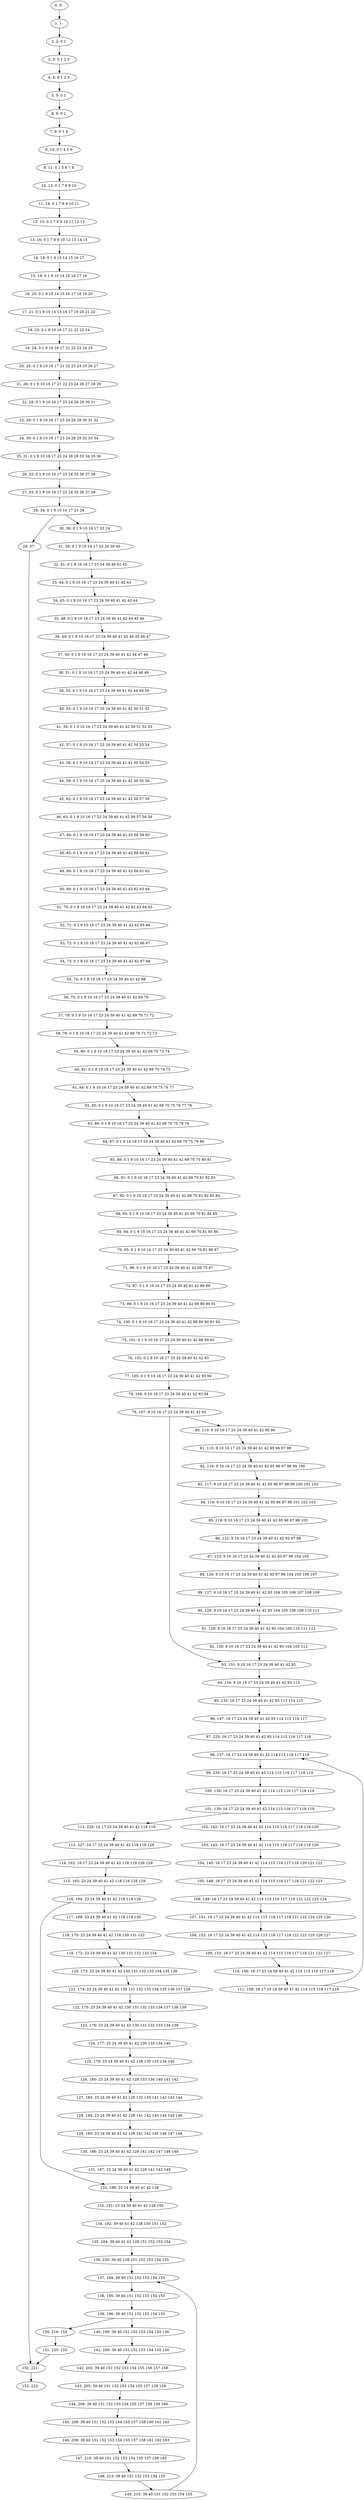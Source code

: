 digraph G {
0[label="0, 0: "];
1[label="1, 1: "];
2[label="2, 2: 0 1 "];
3[label="3, 3: 0 1 2 3 "];
4[label="4, 4: 0 1 2 3 "];
5[label="5, 5: 0 1 "];
6[label="6, 6: 0 1 "];
7[label="7, 9: 0 1 4 "];
8[label="8, 10: 0 1 4 5 6 "];
9[label="9, 11: 0 1 5 6 7 8 "];
10[label="10, 13: 0 1 7 8 9 10 "];
11[label="11, 14: 0 1 7 8 9 10 11 "];
12[label="12, 15: 0 1 7 8 9 10 11 12 13 "];
13[label="13, 16: 0 1 7 8 9 10 12 13 14 15 "];
14[label="14, 18: 0 1 9 10 14 15 16 17 "];
15[label="15, 19: 0 1 9 10 14 15 16 17 18 "];
16[label="16, 20: 0 1 9 10 14 15 16 17 18 19 20 "];
17[label="17, 21: 0 1 9 10 14 15 16 17 19 20 21 22 "];
18[label="18, 23: 0 1 9 10 16 17 21 22 23 24 "];
19[label="19, 24: 0 1 9 10 16 17 21 22 23 24 25 "];
20[label="20, 25: 0 1 9 10 16 17 21 22 23 24 25 26 27 "];
21[label="21, 26: 0 1 9 10 16 17 21 22 23 24 26 27 28 29 "];
22[label="22, 28: 0 1 9 10 16 17 23 24 28 29 30 31 "];
23[label="23, 29: 0 1 9 10 16 17 23 24 28 29 30 31 32 "];
24[label="24, 30: 0 1 9 10 16 17 23 24 28 29 32 33 34 "];
25[label="25, 31: 0 1 9 10 16 17 23 24 28 29 33 34 35 36 "];
26[label="26, 32: 0 1 9 10 16 17 23 24 35 36 37 38 "];
27[label="27, 33: 0 1 9 10 16 17 23 24 35 36 37 38 "];
28[label="28, 34: 0 1 9 10 16 17 23 24 "];
29[label="29, 37: "];
30[label="30, 38: 0 1 9 10 16 17 23 24 "];
31[label="31, 39: 0 1 9 10 16 17 23 24 39 40 "];
32[label="32, 41: 0 1 9 10 16 17 23 24 39 40 41 42 "];
33[label="33, 44: 0 1 9 10 16 17 23 24 39 40 41 42 43 "];
34[label="34, 45: 0 1 9 10 16 17 23 24 39 40 41 42 43 44 "];
35[label="35, 48: 0 1 9 10 16 17 23 24 39 40 41 42 44 45 46 "];
36[label="36, 49: 0 1 9 10 16 17 23 24 39 40 41 42 44 45 46 47 "];
37[label="37, 50: 0 1 9 10 16 17 23 24 39 40 41 42 44 47 48 "];
38[label="38, 51: 0 1 9 10 16 17 23 24 39 40 41 42 44 48 49 "];
39[label="39, 52: 0 1 9 10 16 17 23 24 39 40 41 42 44 49 50 "];
40[label="40, 55: 0 1 9 10 16 17 23 24 39 40 41 42 50 51 52 "];
41[label="41, 56: 0 1 9 10 16 17 23 24 39 40 41 42 50 51 52 53 "];
42[label="42, 57: 0 1 9 10 16 17 23 24 39 40 41 42 50 53 54 "];
43[label="43, 58: 0 1 9 10 16 17 23 24 39 40 41 42 50 54 55 "];
44[label="44, 59: 0 1 9 10 16 17 23 24 39 40 41 42 50 55 56 "];
45[label="45, 62: 0 1 9 10 16 17 23 24 39 40 41 42 56 57 58 "];
46[label="46, 63: 0 1 9 10 16 17 23 24 39 40 41 42 56 57 58 59 "];
47[label="47, 64: 0 1 9 10 16 17 23 24 39 40 41 42 56 59 60 "];
48[label="48, 65: 0 1 9 10 16 17 23 24 39 40 41 42 56 60 61 "];
49[label="49, 66: 0 1 9 10 16 17 23 24 39 40 41 42 56 61 62 "];
50[label="50, 69: 0 1 9 10 16 17 23 24 39 40 41 42 62 63 64 "];
51[label="51, 70: 0 1 9 10 16 17 23 24 39 40 41 42 62 63 64 65 "];
52[label="52, 71: 0 1 9 10 16 17 23 24 39 40 41 42 62 65 66 "];
53[label="53, 72: 0 1 9 10 16 17 23 24 39 40 41 42 62 66 67 "];
54[label="54, 73: 0 1 9 10 16 17 23 24 39 40 41 42 62 67 68 "];
55[label="55, 74: 0 1 9 10 16 17 23 24 39 40 41 42 68 "];
56[label="56, 75: 0 1 9 10 16 17 23 24 39 40 41 42 69 70 "];
57[label="57, 78: 0 1 9 10 16 17 23 24 39 40 41 42 69 70 71 72 "];
58[label="58, 79: 0 1 9 10 16 17 23 24 39 40 41 42 69 70 71 72 73 "];
59[label="59, 80: 0 1 9 10 16 17 23 24 39 40 41 42 69 70 73 74 "];
60[label="60, 81: 0 1 9 10 16 17 23 24 39 40 41 42 69 70 74 75 "];
61[label="61, 84: 0 1 9 10 16 17 23 24 39 40 41 42 69 70 75 76 77 "];
62[label="62, 85: 0 1 9 10 16 17 23 24 39 40 41 42 69 70 75 76 77 78 "];
63[label="63, 86: 0 1 9 10 16 17 23 24 39 40 41 42 69 70 75 78 79 "];
64[label="64, 87: 0 1 9 10 16 17 23 24 39 40 41 42 69 70 75 79 80 "];
65[label="65, 88: 0 1 9 10 16 17 23 24 39 40 41 42 69 70 75 80 81 "];
66[label="66, 91: 0 1 9 10 16 17 23 24 39 40 41 42 69 70 81 82 83 "];
67[label="67, 92: 0 1 9 10 16 17 23 24 39 40 41 42 69 70 81 82 83 84 "];
68[label="68, 93: 0 1 9 10 16 17 23 24 39 40 41 42 69 70 81 84 85 "];
69[label="69, 94: 0 1 9 10 16 17 23 24 39 40 41 42 69 70 81 85 86 "];
70[label="70, 95: 0 1 9 10 16 17 23 24 39 40 41 42 69 70 81 86 87 "];
71[label="71, 96: 0 1 9 10 16 17 23 24 39 40 41 42 69 70 87 "];
72[label="72, 97: 0 1 9 10 16 17 23 24 39 40 41 42 88 89 "];
73[label="73, 99: 0 1 9 10 16 17 23 24 39 40 41 42 88 89 90 91 "];
74[label="74, 100: 0 1 9 10 16 17 23 24 39 40 41 42 88 89 90 91 92 "];
75[label="75, 101: 0 1 9 10 16 17 23 24 39 40 41 42 88 89 92 "];
76[label="76, 102: 0 1 9 10 16 17 23 24 39 40 41 42 93 "];
77[label="77, 105: 0 1 9 10 16 17 23 24 39 40 41 42 93 94 "];
78[label="78, 106: 9 10 16 17 23 24 39 40 41 42 93 94 "];
79[label="79, 107: 9 10 16 17 23 24 39 40 41 42 93 "];
80[label="80, 113: 9 10 16 17 23 24 39 40 41 42 95 96 "];
81[label="81, 115: 9 10 16 17 23 24 39 40 41 42 95 96 97 98 "];
82[label="82, 116: 9 10 16 17 23 24 39 40 41 42 95 96 97 98 99 100 "];
83[label="83, 117: 9 10 16 17 23 24 39 40 41 42 95 96 97 98 99 100 101 102 "];
84[label="84, 118: 9 10 16 17 23 24 39 40 41 42 95 96 97 98 101 102 103 "];
85[label="85, 119: 9 10 16 17 23 24 39 40 41 42 95 96 97 98 103 "];
86[label="86, 122: 9 10 16 17 23 24 39 40 41 42 93 97 98 "];
87[label="87, 123: 9 10 16 17 23 24 39 40 41 42 93 97 98 104 105 "];
88[label="88, 126: 9 10 16 17 23 24 39 40 41 42 93 97 98 104 105 106 107 "];
89[label="89, 127: 9 10 16 17 23 24 39 40 41 42 93 104 105 106 107 108 109 "];
90[label="90, 128: 9 10 16 17 23 24 39 40 41 42 93 104 105 108 109 110 111 "];
91[label="91, 129: 9 10 16 17 23 24 39 40 41 42 93 104 105 110 111 112 "];
92[label="92, 130: 9 10 16 17 23 24 39 40 41 42 93 104 105 112 "];
93[label="93, 131: 9 10 16 17 23 24 39 40 41 42 93 "];
94[label="94, 134: 9 10 16 17 23 24 39 40 41 42 93 113 "];
95[label="95, 135: 16 17 23 24 39 40 41 42 93 113 114 115 "];
96[label="96, 147: 16 17 23 24 39 40 41 42 93 114 115 116 117 "];
97[label="97, 225: 16 17 23 24 39 40 41 42 93 114 115 116 117 118 "];
98[label="98, 137: 16 17 23 24 39 40 41 42 114 115 116 117 118 "];
99[label="99, 235: 16 17 23 24 39 40 41 42 114 115 116 117 118 119 "];
100[label="100, 138: 16 17 23 24 39 40 41 42 114 115 116 117 118 119 "];
101[label="101, 139: 16 17 23 24 39 40 41 42 114 115 116 117 118 119 "];
102[label="102, 142: 16 17 23 24 39 40 41 42 114 115 116 117 118 119 120 "];
103[label="103, 143: 16 17 23 24 39 40 41 42 114 115 116 117 118 119 120 "];
104[label="104, 145: 16 17 23 24 39 40 41 42 114 115 116 117 118 120 121 122 "];
105[label="105, 148: 16 17 23 24 39 40 41 42 114 115 116 117 118 121 122 123 "];
106[label="106, 149: 16 17 23 24 39 40 41 42 114 115 116 117 118 121 122 123 124 "];
107[label="107, 151: 16 17 23 24 39 40 41 42 114 115 116 117 118 121 122 124 125 126 "];
108[label="108, 152: 16 17 23 24 39 40 41 42 114 115 116 117 118 121 122 125 126 127 "];
109[label="109, 153: 16 17 23 24 39 40 41 42 114 115 116 117 118 121 122 127 "];
110[label="110, 156: 16 17 23 24 39 40 41 42 114 115 116 117 118 "];
111[label="111, 158: 16 17 23 24 39 40 41 42 114 115 116 117 118 "];
112[label="112, 226: 16 17 23 24 39 40 41 42 118 119 "];
113[label="113, 227: 16 17 23 24 39 40 41 42 118 119 128 "];
114[label="114, 162: 16 17 23 24 39 40 41 42 118 119 128 129 "];
115[label="115, 163: 23 24 39 40 41 42 118 119 128 129 "];
116[label="116, 164: 23 24 39 40 41 42 118 119 128 "];
117[label="117, 169: 23 24 39 40 41 42 118 119 130 "];
118[label="118, 170: 23 24 39 40 41 42 118 130 131 132 "];
119[label="119, 172: 23 24 39 40 41 42 130 131 132 133 134 "];
120[label="120, 173: 23 24 39 40 41 42 130 131 132 133 134 135 136 "];
121[label="121, 174: 23 24 39 40 41 42 130 131 132 133 134 135 136 137 138 "];
122[label="122, 175: 23 24 39 40 41 42 130 131 132 133 134 137 138 139 "];
123[label="123, 176: 23 24 39 40 41 42 130 131 132 133 134 139 "];
124[label="124, 177: 23 24 39 40 41 42 130 133 134 140 "];
125[label="125, 178: 23 24 39 40 41 42 128 130 133 134 140 "];
126[label="126, 180: 23 24 39 40 41 42 128 133 134 140 141 142 "];
127[label="127, 183: 23 24 39 40 41 42 128 133 134 141 142 143 144 "];
128[label="128, 184: 23 24 39 40 41 42 128 141 142 143 144 145 146 "];
129[label="129, 185: 23 24 39 40 41 42 128 141 142 145 146 147 148 "];
130[label="130, 186: 23 24 39 40 41 42 128 141 142 147 148 149 "];
131[label="131, 187: 23 24 39 40 41 42 128 141 142 149 "];
132[label="132, 188: 23 24 39 40 41 42 128 "];
133[label="133, 191: 23 24 39 40 41 42 128 150 "];
134[label="134, 192: 39 40 41 42 128 150 151 152 "];
135[label="135, 204: 39 40 41 42 128 151 152 153 154 "];
136[label="136, 230: 39 40 128 151 152 153 154 155 "];
137[label="137, 194: 39 40 151 152 153 154 155 "];
138[label="138, 195: 39 40 151 152 153 154 155 "];
139[label="139, 196: 39 40 151 152 153 154 155 "];
140[label="140, 199: 39 40 151 152 153 154 155 156 "];
141[label="141, 200: 39 40 151 152 153 154 155 156 "];
142[label="142, 202: 39 40 151 152 153 154 155 156 157 158 "];
143[label="143, 205: 39 40 151 152 153 154 155 157 158 159 "];
144[label="144, 206: 39 40 151 152 153 154 155 157 158 159 160 "];
145[label="145, 208: 39 40 151 152 153 154 155 157 158 160 161 162 "];
146[label="146, 209: 39 40 151 152 153 154 155 157 158 161 162 163 "];
147[label="147, 210: 39 40 151 152 153 154 155 157 158 163 "];
148[label="148, 213: 39 40 151 152 153 154 155 "];
149[label="149, 215: 39 40 151 152 153 154 155 "];
150[label="150, 216: 155 "];
151[label="151, 220: 155 "];
152[label="152, 221: "];
153[label="153, 222: "];
0->1 ;
1->2 ;
2->3 ;
3->4 ;
4->5 ;
5->6 ;
6->7 ;
7->8 ;
8->9 ;
9->10 ;
10->11 ;
11->12 ;
12->13 ;
13->14 ;
14->15 ;
15->16 ;
16->17 ;
17->18 ;
18->19 ;
19->20 ;
20->21 ;
21->22 ;
22->23 ;
23->24 ;
24->25 ;
25->26 ;
26->27 ;
27->28 ;
28->29 ;
28->30 ;
29->152 ;
30->31 ;
31->32 ;
32->33 ;
33->34 ;
34->35 ;
35->36 ;
36->37 ;
37->38 ;
38->39 ;
39->40 ;
40->41 ;
41->42 ;
42->43 ;
43->44 ;
44->45 ;
45->46 ;
46->47 ;
47->48 ;
48->49 ;
49->50 ;
50->51 ;
51->52 ;
52->53 ;
53->54 ;
54->55 ;
55->56 ;
56->57 ;
57->58 ;
58->59 ;
59->60 ;
60->61 ;
61->62 ;
62->63 ;
63->64 ;
64->65 ;
65->66 ;
66->67 ;
67->68 ;
68->69 ;
69->70 ;
70->71 ;
71->72 ;
72->73 ;
73->74 ;
74->75 ;
75->76 ;
76->77 ;
77->78 ;
78->79 ;
79->80 ;
79->93 ;
80->81 ;
81->82 ;
82->83 ;
83->84 ;
84->85 ;
85->86 ;
86->87 ;
87->88 ;
88->89 ;
89->90 ;
90->91 ;
91->92 ;
92->93 ;
93->94 ;
94->95 ;
95->96 ;
96->97 ;
97->98 ;
98->99 ;
99->100 ;
100->101 ;
101->102 ;
101->112 ;
102->103 ;
103->104 ;
104->105 ;
105->106 ;
106->107 ;
107->108 ;
108->109 ;
109->110 ;
110->111 ;
111->98 ;
112->113 ;
113->114 ;
114->115 ;
115->116 ;
116->117 ;
116->132 ;
117->118 ;
118->119 ;
119->120 ;
120->121 ;
121->122 ;
122->123 ;
123->124 ;
124->125 ;
125->126 ;
126->127 ;
127->128 ;
128->129 ;
129->130 ;
130->131 ;
131->132 ;
132->133 ;
133->134 ;
134->135 ;
135->136 ;
136->137 ;
137->138 ;
138->139 ;
139->140 ;
139->150 ;
140->141 ;
141->142 ;
142->143 ;
143->144 ;
144->145 ;
145->146 ;
146->147 ;
147->148 ;
148->149 ;
149->137 ;
150->151 ;
151->152 ;
152->153 ;
}
